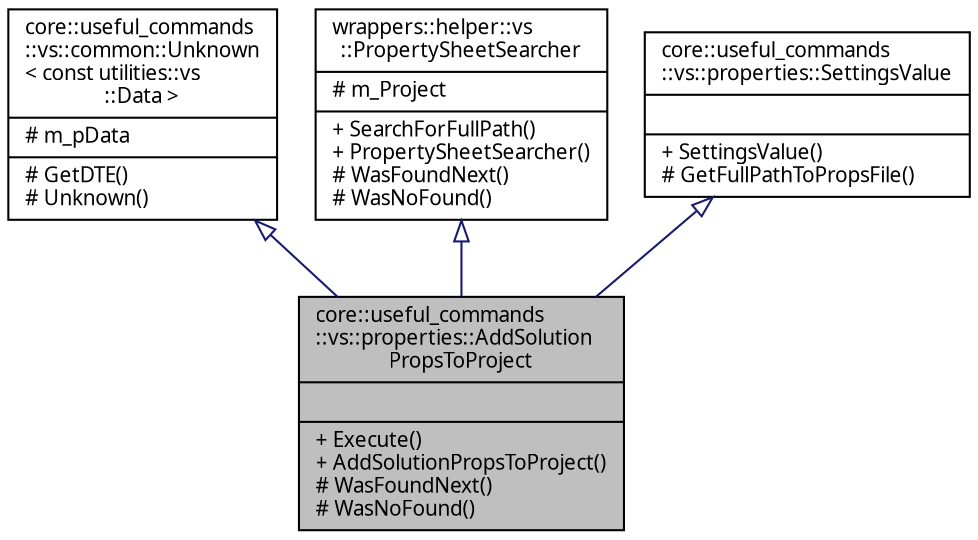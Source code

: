 digraph "core::useful_commands::vs::properties::AddSolutionPropsToProject"
{
 // INTERACTIVE_SVG=YES
  edge [fontname="Verdana",fontsize="10",labelfontname="Verdana",labelfontsize="10"];
  node [fontname="Verdana",fontsize="10",shape=record];
  Node1 [label="{core::useful_commands\l::vs::properties::AddSolution\lPropsToProject\n||+ Execute()\l+ AddSolutionPropsToProject()\l# WasFoundNext()\l# WasNoFound()\l}",height=0.2,width=0.4,color="black", fillcolor="grey75", style="filled", fontcolor="black"];
  Node2 -> Node1 [dir="back",color="midnightblue",fontsize="10",style="solid",arrowtail="onormal",fontname="Verdana"];
  Node2 [label="{core::useful_commands\l::vs::common::Unknown\l\< const utilities::vs\l::Data \>\n|# m_pData\l|# GetDTE()\l# Unknown()\l}",height=0.2,width=0.4,color="black", fillcolor="white", style="filled",URL="$classcore_1_1useful__commands_1_1vs_1_1common_1_1_unknown.html"];
  Node3 -> Node1 [dir="back",color="midnightblue",fontsize="10",style="solid",arrowtail="onormal",fontname="Verdana"];
  Node3 [label="{wrappers::helper::vs\l::PropertySheetSearcher\n|# m_Project\l|+ SearchForFullPath()\l+ PropertySheetSearcher()\l# WasFoundNext()\l# WasNoFound()\l}",height=0.2,width=0.4,color="black", fillcolor="white", style="filled",URL="$classwrappers_1_1helper_1_1vs_1_1_property_sheet_searcher.html",tooltip="Класс входит в Проект Helper Вспомогательный класс для поиска страницы свойств у проекта. "];
  Node4 -> Node1 [dir="back",color="midnightblue",fontsize="10",style="solid",arrowtail="onormal",fontname="Verdana"];
  Node4 [label="{core::useful_commands\l::vs::properties::SettingsValue\n||+ SettingsValue()\l# GetFullPathToPropsFile()\l}",height=0.2,width=0.4,color="black", fillcolor="white", style="filled",URL="$classcore_1_1useful__commands_1_1vs_1_1properties_1_1_settings_value.html",tooltip="Класс входит в Проект Properties   Вспомогательный класс для получения обработанных параметров настро..."];
}
